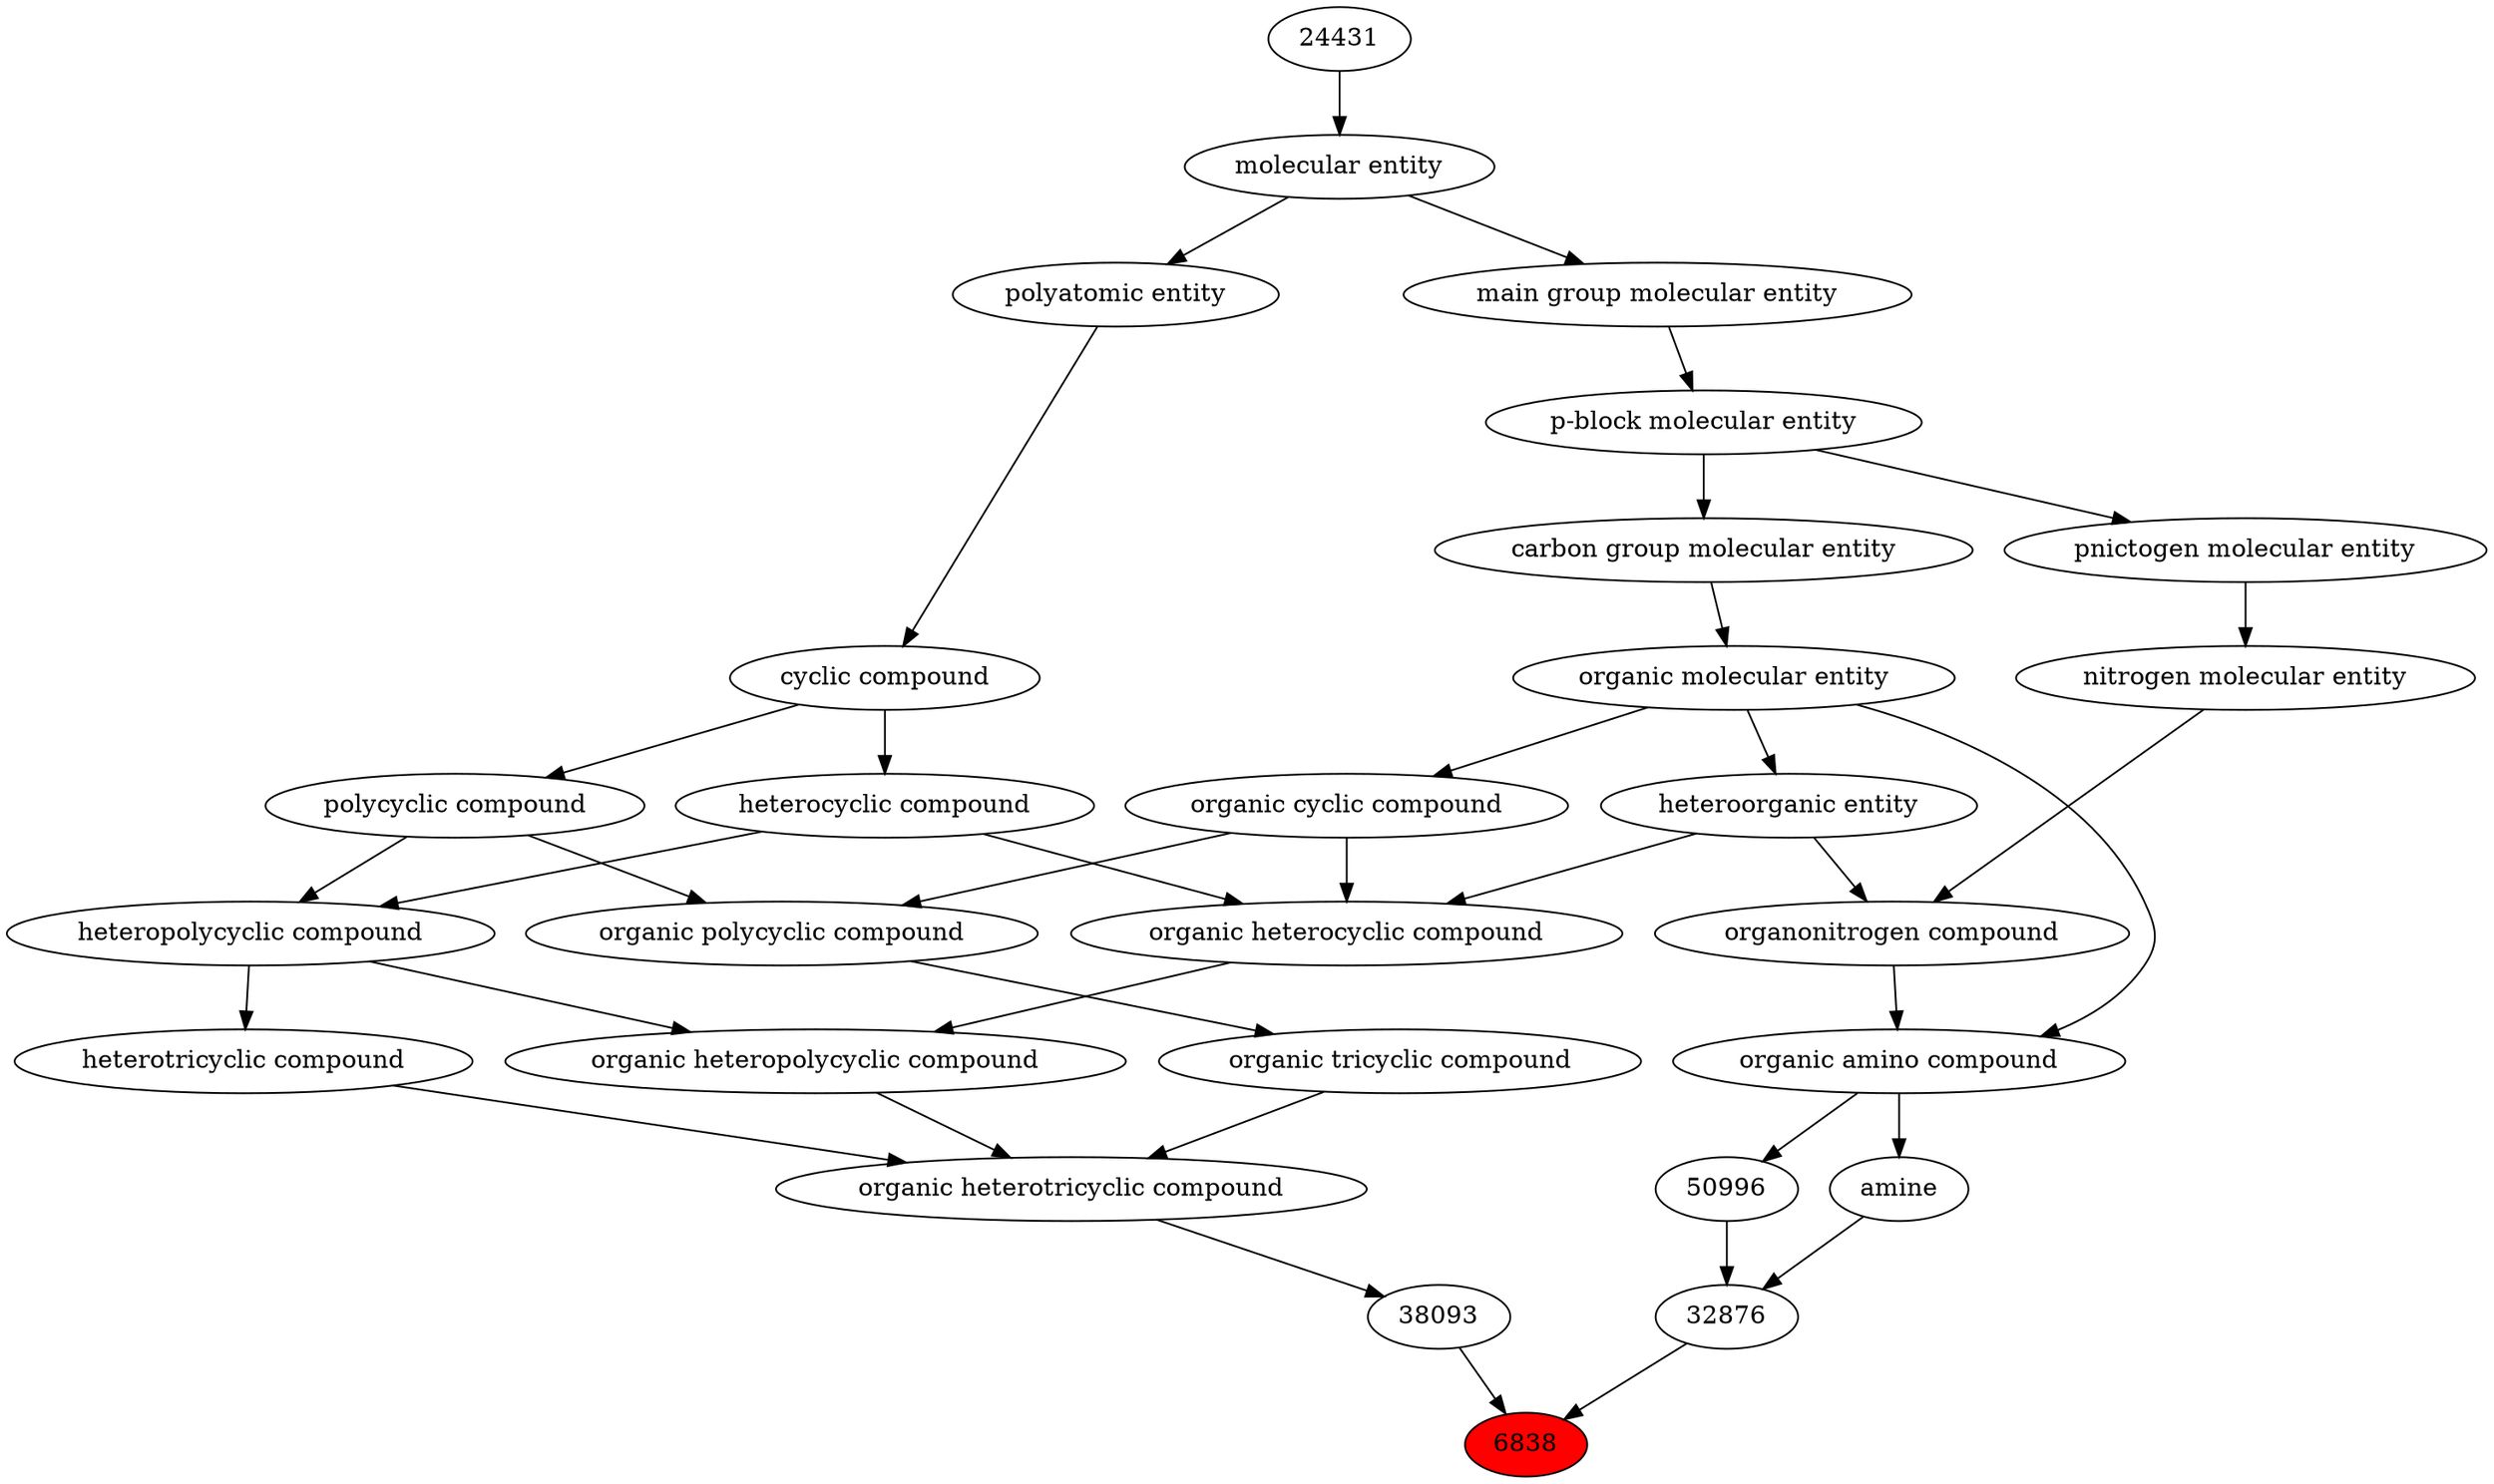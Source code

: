 digraph tree{ 
6838 [label="6838" fillcolor=red style=filled]
32876 -> 6838
38093 -> 6838
32876 [label="32876"]
50996 -> 32876
32952 -> 32876
38093 [label="38093"]
26979 -> 38093
50996 [label="50996"]
50047 -> 50996
32952 [label="amine"]
50047 -> 32952
26979 [label="organic heterotricyclic compound"]
38166 -> 26979
36688 -> 26979
51959 -> 26979
50047 [label="organic amino compound"]
50860 -> 50047
35352 -> 50047
38166 [label="organic heteropolycyclic compound"]
24532 -> 38166
33671 -> 38166
36688 [label="heterotricyclic compound"]
33671 -> 36688
51959 [label="organic tricyclic compound"]
51958 -> 51959
50860 [label="organic molecular entity"]
33582 -> 50860
35352 [label="organonitrogen compound"]
51143 -> 35352
33285 -> 35352
24532 [label="organic heterocyclic compound"]
33285 -> 24532
33832 -> 24532
5686 -> 24532
33671 [label="heteropolycyclic compound"]
5686 -> 33671
33635 -> 33671
51958 [label="organic polycyclic compound"]
33832 -> 51958
33635 -> 51958
33582 [label="carbon group molecular entity"]
33675 -> 33582
51143 [label="nitrogen molecular entity"]
33302 -> 51143
33285 [label="heteroorganic entity"]
50860 -> 33285
33832 [label="organic cyclic compound"]
50860 -> 33832
5686 [label="heterocyclic compound"]
33595 -> 5686
33635 [label="polycyclic compound"]
33595 -> 33635
33675 [label="p-block molecular entity"]
33579 -> 33675
33302 [label="pnictogen molecular entity"]
33675 -> 33302
33595 [label="cyclic compound"]
36357 -> 33595
33579 [label="main group molecular entity"]
23367 -> 33579
36357 [label="polyatomic entity"]
23367 -> 36357
23367 [label="molecular entity"]
24431 -> 23367
24431 [label="24431"]
}